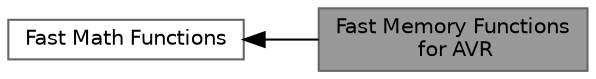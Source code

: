 digraph "Fast Memory Functions for AVR"
{
 // LATEX_PDF_SIZE
  bgcolor="transparent";
  edge [fontname=Helvetica,fontsize=10,labelfontname=Helvetica,labelfontsize=10];
  node [fontname=Helvetica,fontsize=10,shape=box,height=0.2,width=0.4];
  rankdir=LR;
  Node1 [id="Node000001",label="Fast Memory Functions\l for AVR",height=0.2,width=0.4,color="gray40", fillcolor="grey60", style="filled", fontcolor="black",tooltip="Alternatives to memmove, memcpy, and memset that are faster on AVR than standard avr-libc 1...."];
  Node2 [id="Node000002",label="Fast Math Functions",height=0.2,width=0.4,color="grey40", fillcolor="white", style="filled",URL="$df/da2/group__lib8tion.html",tooltip="Fast, efficient 8-bit math functions specifically designed for high-performance LED programming."];
  Node2->Node1 [shape=plaintext, dir="back", style="solid"];
}
